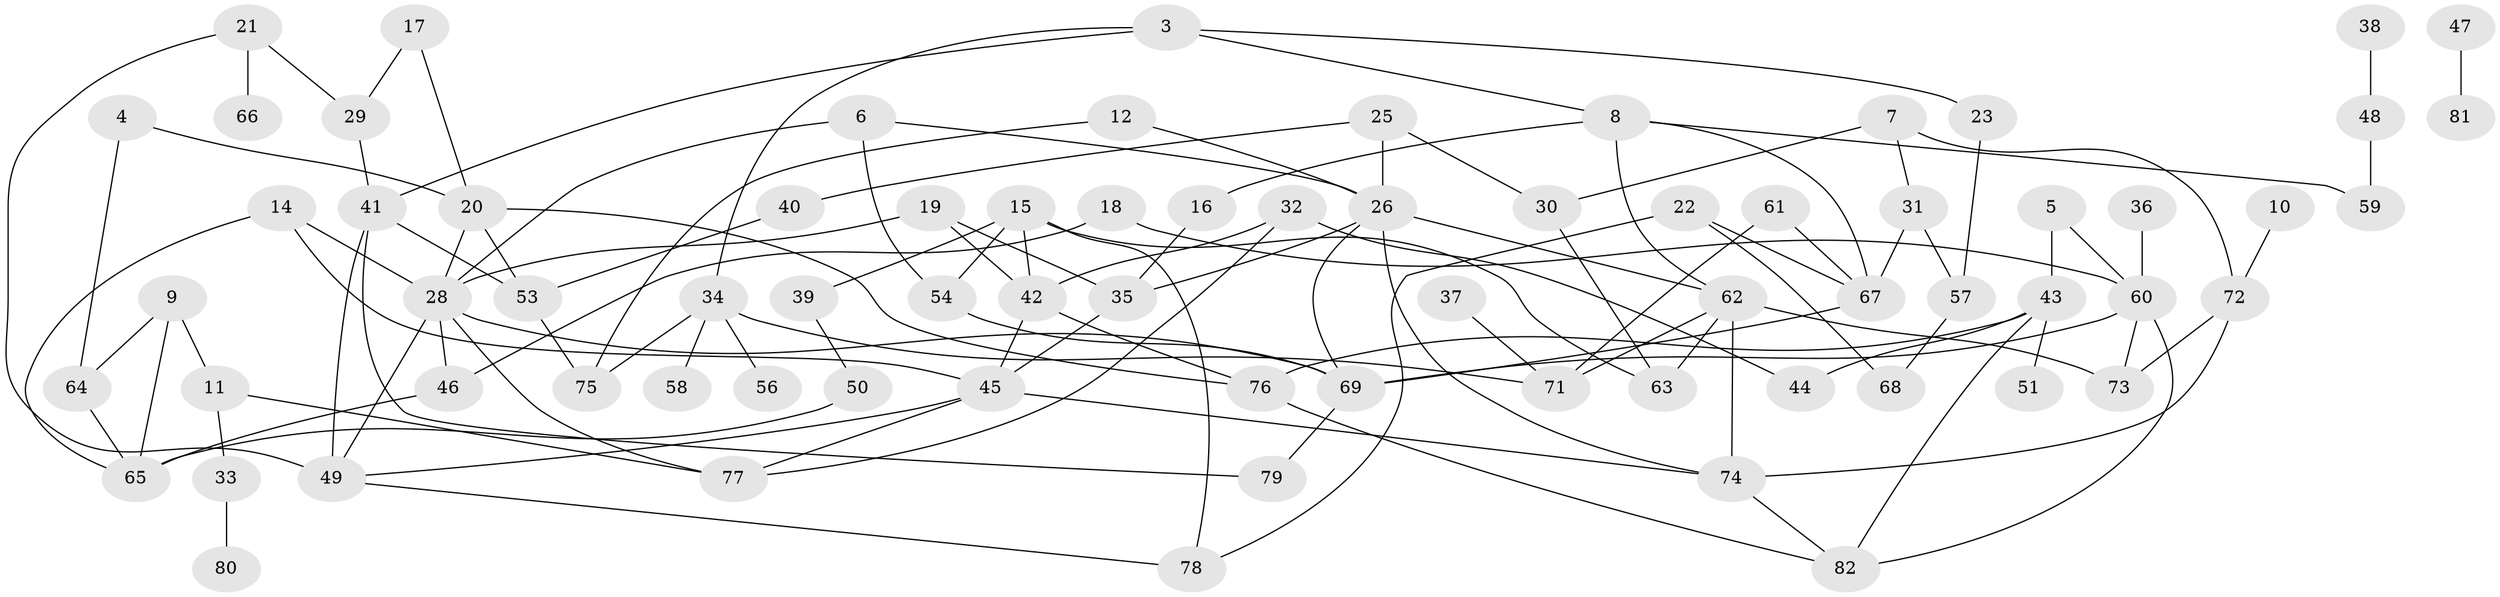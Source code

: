 // original degree distribution, {2: 0.29411764705882354, 5: 0.03676470588235294, 3: 0.25, 0: 0.04411764705882353, 4: 0.11029411764705882, 1: 0.20588235294117646, 7: 0.007352941176470588, 6: 0.051470588235294115}
// Generated by graph-tools (version 1.1) at 2025/35/03/04/25 23:35:56]
// undirected, 74 vertices, 117 edges
graph export_dot {
  node [color=gray90,style=filled];
  3;
  4;
  5;
  6;
  7;
  8;
  9;
  10;
  11;
  12;
  14;
  15;
  16;
  17;
  18;
  19;
  20;
  21;
  22;
  23;
  25;
  26;
  28;
  29;
  30;
  31;
  32;
  33;
  34;
  35;
  36;
  37;
  38;
  39;
  40;
  41;
  42;
  43;
  44;
  45;
  46;
  47;
  48;
  49;
  50;
  51;
  53;
  54;
  56;
  57;
  58;
  59;
  60;
  61;
  62;
  63;
  64;
  65;
  66;
  67;
  68;
  69;
  71;
  72;
  73;
  74;
  75;
  76;
  77;
  78;
  79;
  80;
  81;
  82;
  3 -- 8 [weight=1.0];
  3 -- 23 [weight=1.0];
  3 -- 34 [weight=1.0];
  3 -- 41 [weight=1.0];
  4 -- 20 [weight=1.0];
  4 -- 64 [weight=1.0];
  5 -- 43 [weight=1.0];
  5 -- 60 [weight=1.0];
  6 -- 26 [weight=1.0];
  6 -- 28 [weight=1.0];
  6 -- 54 [weight=1.0];
  7 -- 30 [weight=1.0];
  7 -- 31 [weight=1.0];
  7 -- 72 [weight=1.0];
  8 -- 16 [weight=1.0];
  8 -- 59 [weight=1.0];
  8 -- 62 [weight=1.0];
  8 -- 67 [weight=1.0];
  9 -- 11 [weight=1.0];
  9 -- 64 [weight=1.0];
  9 -- 65 [weight=1.0];
  10 -- 72 [weight=1.0];
  11 -- 33 [weight=1.0];
  11 -- 77 [weight=1.0];
  12 -- 26 [weight=1.0];
  12 -- 75 [weight=1.0];
  14 -- 28 [weight=1.0];
  14 -- 45 [weight=1.0];
  14 -- 65 [weight=1.0];
  15 -- 39 [weight=1.0];
  15 -- 42 [weight=1.0];
  15 -- 54 [weight=1.0];
  15 -- 63 [weight=1.0];
  15 -- 78 [weight=2.0];
  16 -- 35 [weight=1.0];
  17 -- 20 [weight=1.0];
  17 -- 29 [weight=1.0];
  18 -- 46 [weight=1.0];
  18 -- 60 [weight=1.0];
  19 -- 28 [weight=1.0];
  19 -- 35 [weight=1.0];
  19 -- 42 [weight=1.0];
  20 -- 28 [weight=1.0];
  20 -- 53 [weight=1.0];
  20 -- 76 [weight=1.0];
  21 -- 29 [weight=1.0];
  21 -- 49 [weight=1.0];
  21 -- 66 [weight=1.0];
  22 -- 67 [weight=1.0];
  22 -- 68 [weight=1.0];
  22 -- 78 [weight=1.0];
  23 -- 57 [weight=1.0];
  25 -- 26 [weight=1.0];
  25 -- 30 [weight=1.0];
  25 -- 40 [weight=1.0];
  26 -- 35 [weight=1.0];
  26 -- 62 [weight=1.0];
  26 -- 69 [weight=1.0];
  26 -- 74 [weight=1.0];
  28 -- 46 [weight=1.0];
  28 -- 49 [weight=1.0];
  28 -- 69 [weight=1.0];
  28 -- 77 [weight=1.0];
  29 -- 41 [weight=1.0];
  30 -- 63 [weight=1.0];
  31 -- 57 [weight=1.0];
  31 -- 67 [weight=1.0];
  32 -- 42 [weight=1.0];
  32 -- 44 [weight=1.0];
  32 -- 77 [weight=1.0];
  33 -- 80 [weight=1.0];
  34 -- 56 [weight=1.0];
  34 -- 58 [weight=1.0];
  34 -- 71 [weight=1.0];
  34 -- 75 [weight=1.0];
  35 -- 45 [weight=1.0];
  36 -- 60 [weight=1.0];
  37 -- 71 [weight=1.0];
  38 -- 48 [weight=1.0];
  39 -- 50 [weight=1.0];
  40 -- 53 [weight=1.0];
  41 -- 49 [weight=1.0];
  41 -- 53 [weight=1.0];
  41 -- 79 [weight=1.0];
  42 -- 45 [weight=1.0];
  42 -- 76 [weight=1.0];
  43 -- 44 [weight=1.0];
  43 -- 51 [weight=1.0];
  43 -- 76 [weight=1.0];
  43 -- 82 [weight=1.0];
  45 -- 49 [weight=1.0];
  45 -- 74 [weight=1.0];
  45 -- 77 [weight=1.0];
  46 -- 65 [weight=1.0];
  47 -- 81 [weight=1.0];
  48 -- 59 [weight=1.0];
  49 -- 78 [weight=1.0];
  50 -- 65 [weight=1.0];
  53 -- 75 [weight=1.0];
  54 -- 69 [weight=1.0];
  57 -- 68 [weight=1.0];
  60 -- 69 [weight=1.0];
  60 -- 73 [weight=1.0];
  60 -- 82 [weight=1.0];
  61 -- 67 [weight=1.0];
  61 -- 71 [weight=1.0];
  62 -- 63 [weight=1.0];
  62 -- 71 [weight=1.0];
  62 -- 73 [weight=1.0];
  62 -- 74 [weight=1.0];
  64 -- 65 [weight=1.0];
  67 -- 69 [weight=1.0];
  69 -- 79 [weight=1.0];
  72 -- 73 [weight=1.0];
  72 -- 74 [weight=1.0];
  74 -- 82 [weight=1.0];
  76 -- 82 [weight=1.0];
}
